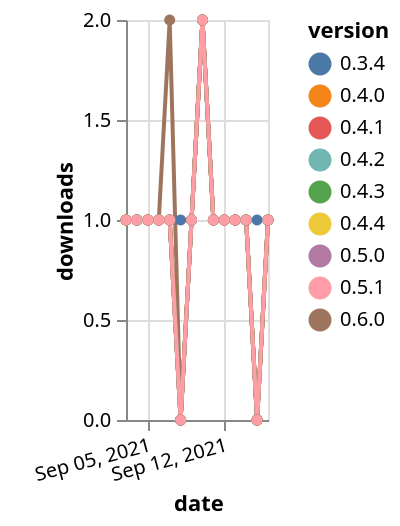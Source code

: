 {"$schema": "https://vega.github.io/schema/vega-lite/v5.json", "description": "A simple bar chart with embedded data.", "data": {"values": [{"date": "2021-09-03", "total": 172, "delta": 1, "version": "0.3.4"}, {"date": "2021-09-04", "total": 173, "delta": 1, "version": "0.3.4"}, {"date": "2021-09-05", "total": 174, "delta": 1, "version": "0.3.4"}, {"date": "2021-09-06", "total": 175, "delta": 1, "version": "0.3.4"}, {"date": "2021-09-07", "total": 176, "delta": 1, "version": "0.3.4"}, {"date": "2021-09-08", "total": 177, "delta": 1, "version": "0.3.4"}, {"date": "2021-09-09", "total": 178, "delta": 1, "version": "0.3.4"}, {"date": "2021-09-10", "total": 180, "delta": 2, "version": "0.3.4"}, {"date": "2021-09-11", "total": 181, "delta": 1, "version": "0.3.4"}, {"date": "2021-09-12", "total": 182, "delta": 1, "version": "0.3.4"}, {"date": "2021-09-13", "total": 183, "delta": 1, "version": "0.3.4"}, {"date": "2021-09-14", "total": 184, "delta": 1, "version": "0.3.4"}, {"date": "2021-09-15", "total": 185, "delta": 1, "version": "0.3.4"}, {"date": "2021-09-16", "total": 186, "delta": 1, "version": "0.3.4"}, {"date": "2021-09-03", "total": 166, "delta": 1, "version": "0.4.0"}, {"date": "2021-09-04", "total": 167, "delta": 1, "version": "0.4.0"}, {"date": "2021-09-05", "total": 168, "delta": 1, "version": "0.4.0"}, {"date": "2021-09-06", "total": 169, "delta": 1, "version": "0.4.0"}, {"date": "2021-09-07", "total": 170, "delta": 1, "version": "0.4.0"}, {"date": "2021-09-08", "total": 170, "delta": 0, "version": "0.4.0"}, {"date": "2021-09-09", "total": 171, "delta": 1, "version": "0.4.0"}, {"date": "2021-09-10", "total": 173, "delta": 2, "version": "0.4.0"}, {"date": "2021-09-11", "total": 174, "delta": 1, "version": "0.4.0"}, {"date": "2021-09-12", "total": 175, "delta": 1, "version": "0.4.0"}, {"date": "2021-09-13", "total": 176, "delta": 1, "version": "0.4.0"}, {"date": "2021-09-14", "total": 177, "delta": 1, "version": "0.4.0"}, {"date": "2021-09-15", "total": 177, "delta": 0, "version": "0.4.0"}, {"date": "2021-09-16", "total": 178, "delta": 1, "version": "0.4.0"}, {"date": "2021-09-03", "total": 150, "delta": 1, "version": "0.4.4"}, {"date": "2021-09-04", "total": 151, "delta": 1, "version": "0.4.4"}, {"date": "2021-09-05", "total": 152, "delta": 1, "version": "0.4.4"}, {"date": "2021-09-06", "total": 153, "delta": 1, "version": "0.4.4"}, {"date": "2021-09-07", "total": 154, "delta": 1, "version": "0.4.4"}, {"date": "2021-09-08", "total": 154, "delta": 0, "version": "0.4.4"}, {"date": "2021-09-09", "total": 155, "delta": 1, "version": "0.4.4"}, {"date": "2021-09-10", "total": 157, "delta": 2, "version": "0.4.4"}, {"date": "2021-09-11", "total": 158, "delta": 1, "version": "0.4.4"}, {"date": "2021-09-12", "total": 159, "delta": 1, "version": "0.4.4"}, {"date": "2021-09-13", "total": 160, "delta": 1, "version": "0.4.4"}, {"date": "2021-09-14", "total": 161, "delta": 1, "version": "0.4.4"}, {"date": "2021-09-15", "total": 161, "delta": 0, "version": "0.4.4"}, {"date": "2021-09-16", "total": 162, "delta": 1, "version": "0.4.4"}, {"date": "2021-09-03", "total": 160, "delta": 1, "version": "0.4.2"}, {"date": "2021-09-04", "total": 161, "delta": 1, "version": "0.4.2"}, {"date": "2021-09-05", "total": 162, "delta": 1, "version": "0.4.2"}, {"date": "2021-09-06", "total": 163, "delta": 1, "version": "0.4.2"}, {"date": "2021-09-07", "total": 164, "delta": 1, "version": "0.4.2"}, {"date": "2021-09-08", "total": 164, "delta": 0, "version": "0.4.2"}, {"date": "2021-09-09", "total": 165, "delta": 1, "version": "0.4.2"}, {"date": "2021-09-10", "total": 167, "delta": 2, "version": "0.4.2"}, {"date": "2021-09-11", "total": 168, "delta": 1, "version": "0.4.2"}, {"date": "2021-09-12", "total": 169, "delta": 1, "version": "0.4.2"}, {"date": "2021-09-13", "total": 170, "delta": 1, "version": "0.4.2"}, {"date": "2021-09-14", "total": 171, "delta": 1, "version": "0.4.2"}, {"date": "2021-09-15", "total": 171, "delta": 0, "version": "0.4.2"}, {"date": "2021-09-16", "total": 172, "delta": 1, "version": "0.4.2"}, {"date": "2021-09-03", "total": 157, "delta": 1, "version": "0.4.1"}, {"date": "2021-09-04", "total": 158, "delta": 1, "version": "0.4.1"}, {"date": "2021-09-05", "total": 159, "delta": 1, "version": "0.4.1"}, {"date": "2021-09-06", "total": 160, "delta": 1, "version": "0.4.1"}, {"date": "2021-09-07", "total": 161, "delta": 1, "version": "0.4.1"}, {"date": "2021-09-08", "total": 161, "delta": 0, "version": "0.4.1"}, {"date": "2021-09-09", "total": 162, "delta": 1, "version": "0.4.1"}, {"date": "2021-09-10", "total": 164, "delta": 2, "version": "0.4.1"}, {"date": "2021-09-11", "total": 165, "delta": 1, "version": "0.4.1"}, {"date": "2021-09-12", "total": 166, "delta": 1, "version": "0.4.1"}, {"date": "2021-09-13", "total": 167, "delta": 1, "version": "0.4.1"}, {"date": "2021-09-14", "total": 168, "delta": 1, "version": "0.4.1"}, {"date": "2021-09-15", "total": 168, "delta": 0, "version": "0.4.1"}, {"date": "2021-09-16", "total": 169, "delta": 1, "version": "0.4.1"}, {"date": "2021-09-03", "total": 122, "delta": 1, "version": "0.6.0"}, {"date": "2021-09-04", "total": 123, "delta": 1, "version": "0.6.0"}, {"date": "2021-09-05", "total": 124, "delta": 1, "version": "0.6.0"}, {"date": "2021-09-06", "total": 125, "delta": 1, "version": "0.6.0"}, {"date": "2021-09-07", "total": 127, "delta": 2, "version": "0.6.0"}, {"date": "2021-09-08", "total": 127, "delta": 0, "version": "0.6.0"}, {"date": "2021-09-09", "total": 128, "delta": 1, "version": "0.6.0"}, {"date": "2021-09-10", "total": 130, "delta": 2, "version": "0.6.0"}, {"date": "2021-09-11", "total": 131, "delta": 1, "version": "0.6.0"}, {"date": "2021-09-12", "total": 132, "delta": 1, "version": "0.6.0"}, {"date": "2021-09-13", "total": 133, "delta": 1, "version": "0.6.0"}, {"date": "2021-09-14", "total": 134, "delta": 1, "version": "0.6.0"}, {"date": "2021-09-15", "total": 134, "delta": 0, "version": "0.6.0"}, {"date": "2021-09-16", "total": 135, "delta": 1, "version": "0.6.0"}, {"date": "2021-09-03", "total": 133, "delta": 1, "version": "0.5.0"}, {"date": "2021-09-04", "total": 134, "delta": 1, "version": "0.5.0"}, {"date": "2021-09-05", "total": 135, "delta": 1, "version": "0.5.0"}, {"date": "2021-09-06", "total": 136, "delta": 1, "version": "0.5.0"}, {"date": "2021-09-07", "total": 137, "delta": 1, "version": "0.5.0"}, {"date": "2021-09-08", "total": 137, "delta": 0, "version": "0.5.0"}, {"date": "2021-09-09", "total": 138, "delta": 1, "version": "0.5.0"}, {"date": "2021-09-10", "total": 140, "delta": 2, "version": "0.5.0"}, {"date": "2021-09-11", "total": 141, "delta": 1, "version": "0.5.0"}, {"date": "2021-09-12", "total": 142, "delta": 1, "version": "0.5.0"}, {"date": "2021-09-13", "total": 143, "delta": 1, "version": "0.5.0"}, {"date": "2021-09-14", "total": 144, "delta": 1, "version": "0.5.0"}, {"date": "2021-09-15", "total": 144, "delta": 0, "version": "0.5.0"}, {"date": "2021-09-16", "total": 145, "delta": 1, "version": "0.5.0"}, {"date": "2021-09-03", "total": 152, "delta": 1, "version": "0.4.3"}, {"date": "2021-09-04", "total": 153, "delta": 1, "version": "0.4.3"}, {"date": "2021-09-05", "total": 154, "delta": 1, "version": "0.4.3"}, {"date": "2021-09-06", "total": 155, "delta": 1, "version": "0.4.3"}, {"date": "2021-09-07", "total": 156, "delta": 1, "version": "0.4.3"}, {"date": "2021-09-08", "total": 156, "delta": 0, "version": "0.4.3"}, {"date": "2021-09-09", "total": 157, "delta": 1, "version": "0.4.3"}, {"date": "2021-09-10", "total": 159, "delta": 2, "version": "0.4.3"}, {"date": "2021-09-11", "total": 160, "delta": 1, "version": "0.4.3"}, {"date": "2021-09-12", "total": 161, "delta": 1, "version": "0.4.3"}, {"date": "2021-09-13", "total": 162, "delta": 1, "version": "0.4.3"}, {"date": "2021-09-14", "total": 163, "delta": 1, "version": "0.4.3"}, {"date": "2021-09-15", "total": 163, "delta": 0, "version": "0.4.3"}, {"date": "2021-09-16", "total": 164, "delta": 1, "version": "0.4.3"}, {"date": "2021-09-03", "total": 133, "delta": 1, "version": "0.5.1"}, {"date": "2021-09-04", "total": 134, "delta": 1, "version": "0.5.1"}, {"date": "2021-09-05", "total": 135, "delta": 1, "version": "0.5.1"}, {"date": "2021-09-06", "total": 136, "delta": 1, "version": "0.5.1"}, {"date": "2021-09-07", "total": 137, "delta": 1, "version": "0.5.1"}, {"date": "2021-09-08", "total": 137, "delta": 0, "version": "0.5.1"}, {"date": "2021-09-09", "total": 138, "delta": 1, "version": "0.5.1"}, {"date": "2021-09-10", "total": 140, "delta": 2, "version": "0.5.1"}, {"date": "2021-09-11", "total": 141, "delta": 1, "version": "0.5.1"}, {"date": "2021-09-12", "total": 142, "delta": 1, "version": "0.5.1"}, {"date": "2021-09-13", "total": 143, "delta": 1, "version": "0.5.1"}, {"date": "2021-09-14", "total": 144, "delta": 1, "version": "0.5.1"}, {"date": "2021-09-15", "total": 144, "delta": 0, "version": "0.5.1"}, {"date": "2021-09-16", "total": 145, "delta": 1, "version": "0.5.1"}]}, "width": "container", "mark": {"type": "line", "point": {"filled": true}}, "encoding": {"x": {"field": "date", "type": "temporal", "timeUnit": "yearmonthdate", "title": "date", "axis": {"labelAngle": -15}}, "y": {"field": "delta", "type": "quantitative", "title": "downloads"}, "color": {"field": "version", "type": "nominal"}, "tooltip": {"field": "delta"}}}